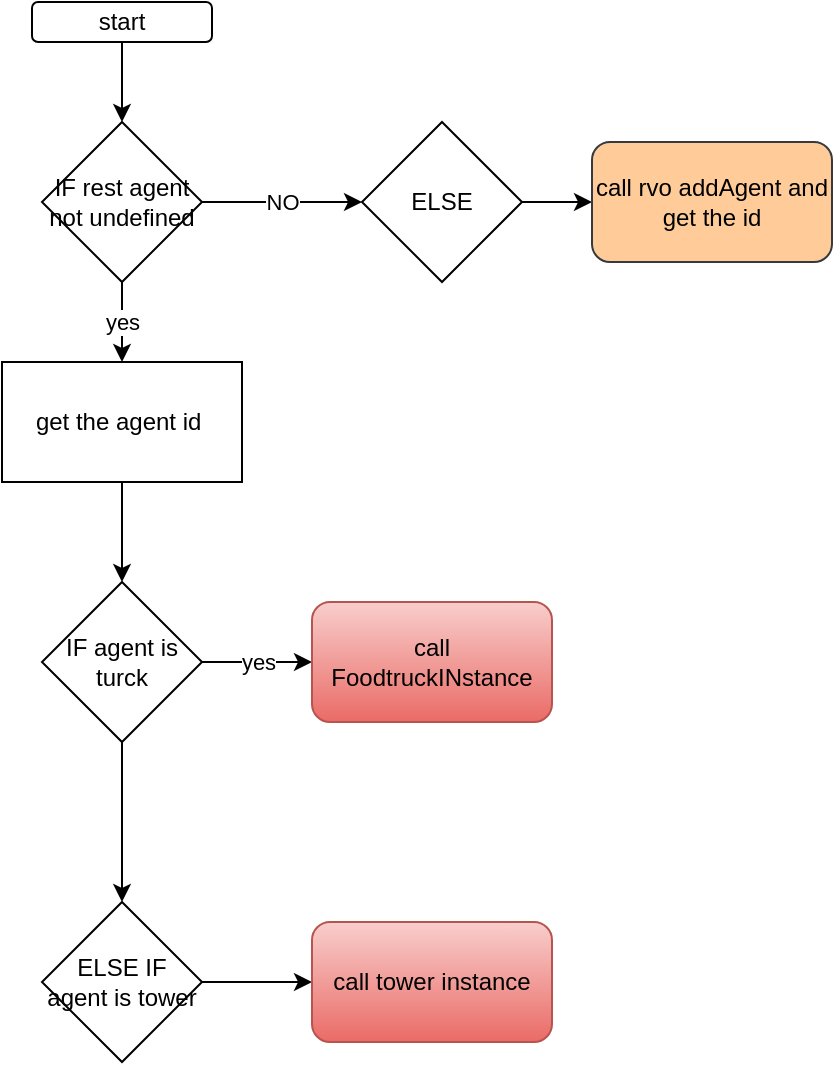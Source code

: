 <mxfile version="17.4.6" type="github">
  <diagram id="weSLRWDzrqAeJKT9qMYH" name="Page-1">
    <mxGraphModel dx="1038" dy="579" grid="1" gridSize="10" guides="1" tooltips="1" connect="1" arrows="1" fold="1" page="1" pageScale="1" pageWidth="850" pageHeight="1100" math="0" shadow="0">
      <root>
        <mxCell id="0" />
        <mxCell id="1" parent="0" />
        <mxCell id="8d95LYzuLx3IlOttUlmi-4" value="" style="edgeStyle=orthogonalEdgeStyle;rounded=0;orthogonalLoop=1;jettySize=auto;html=1;" edge="1" parent="1" source="8d95LYzuLx3IlOttUlmi-2" target="8d95LYzuLx3IlOttUlmi-3">
          <mxGeometry relative="1" as="geometry" />
        </mxCell>
        <mxCell id="8d95LYzuLx3IlOttUlmi-2" value="start" style="rounded=1;whiteSpace=wrap;html=1;" vertex="1" parent="1">
          <mxGeometry x="210" y="30" width="90" height="20" as="geometry" />
        </mxCell>
        <mxCell id="8d95LYzuLx3IlOttUlmi-7" value="yes" style="edgeStyle=orthogonalEdgeStyle;rounded=0;orthogonalLoop=1;jettySize=auto;html=1;" edge="1" parent="1" source="8d95LYzuLx3IlOttUlmi-3" target="8d95LYzuLx3IlOttUlmi-6">
          <mxGeometry relative="1" as="geometry" />
        </mxCell>
        <mxCell id="8d95LYzuLx3IlOttUlmi-11" value="NO" style="edgeStyle=orthogonalEdgeStyle;rounded=0;orthogonalLoop=1;jettySize=auto;html=1;" edge="1" parent="1" source="8d95LYzuLx3IlOttUlmi-3" target="8d95LYzuLx3IlOttUlmi-10">
          <mxGeometry relative="1" as="geometry" />
        </mxCell>
        <mxCell id="8d95LYzuLx3IlOttUlmi-3" value="IF rest agent not undefined" style="rhombus;whiteSpace=wrap;html=1;" vertex="1" parent="1">
          <mxGeometry x="215" y="90" width="80" height="80" as="geometry" />
        </mxCell>
        <mxCell id="8d95LYzuLx3IlOttUlmi-15" value="" style="edgeStyle=orthogonalEdgeStyle;rounded=0;orthogonalLoop=1;jettySize=auto;html=1;" edge="1" parent="1" source="8d95LYzuLx3IlOttUlmi-6" target="8d95LYzuLx3IlOttUlmi-14">
          <mxGeometry relative="1" as="geometry" />
        </mxCell>
        <mxCell id="8d95LYzuLx3IlOttUlmi-6" value="get the agent id&amp;nbsp;" style="whiteSpace=wrap;html=1;" vertex="1" parent="1">
          <mxGeometry x="195" y="210" width="120" height="60" as="geometry" />
        </mxCell>
        <mxCell id="8d95LYzuLx3IlOttUlmi-13" value="" style="edgeStyle=orthogonalEdgeStyle;rounded=0;orthogonalLoop=1;jettySize=auto;html=1;" edge="1" parent="1" source="8d95LYzuLx3IlOttUlmi-10" target="8d95LYzuLx3IlOttUlmi-12">
          <mxGeometry relative="1" as="geometry" />
        </mxCell>
        <mxCell id="8d95LYzuLx3IlOttUlmi-10" value="ELSE" style="rhombus;whiteSpace=wrap;html=1;" vertex="1" parent="1">
          <mxGeometry x="375" y="90" width="80" height="80" as="geometry" />
        </mxCell>
        <mxCell id="8d95LYzuLx3IlOttUlmi-12" value="call rvo addAgent and get the id" style="rounded=1;whiteSpace=wrap;html=1;fillColor=#ffcc99;strokeColor=#36393d;" vertex="1" parent="1">
          <mxGeometry x="490" y="100" width="120" height="60" as="geometry" />
        </mxCell>
        <mxCell id="8d95LYzuLx3IlOttUlmi-19" value="yes" style="edgeStyle=orthogonalEdgeStyle;rounded=0;orthogonalLoop=1;jettySize=auto;html=1;" edge="1" parent="1" source="8d95LYzuLx3IlOttUlmi-14" target="8d95LYzuLx3IlOttUlmi-18">
          <mxGeometry relative="1" as="geometry" />
        </mxCell>
        <mxCell id="8d95LYzuLx3IlOttUlmi-21" value="" style="edgeStyle=orthogonalEdgeStyle;rounded=0;orthogonalLoop=1;jettySize=auto;html=1;" edge="1" parent="1" source="8d95LYzuLx3IlOttUlmi-14" target="8d95LYzuLx3IlOttUlmi-20">
          <mxGeometry relative="1" as="geometry" />
        </mxCell>
        <mxCell id="8d95LYzuLx3IlOttUlmi-14" value="IF agent is turck" style="rhombus;whiteSpace=wrap;html=1;" vertex="1" parent="1">
          <mxGeometry x="215" y="320" width="80" height="80" as="geometry" />
        </mxCell>
        <mxCell id="8d95LYzuLx3IlOttUlmi-18" value="call FoodtruckINstance" style="rounded=1;whiteSpace=wrap;html=1;fillColor=#f8cecc;gradientColor=#ea6b66;strokeColor=#b85450;" vertex="1" parent="1">
          <mxGeometry x="350" y="330" width="120" height="60" as="geometry" />
        </mxCell>
        <mxCell id="8d95LYzuLx3IlOttUlmi-23" value="" style="edgeStyle=orthogonalEdgeStyle;rounded=0;orthogonalLoop=1;jettySize=auto;html=1;" edge="1" parent="1" source="8d95LYzuLx3IlOttUlmi-20" target="8d95LYzuLx3IlOttUlmi-22">
          <mxGeometry relative="1" as="geometry" />
        </mxCell>
        <mxCell id="8d95LYzuLx3IlOttUlmi-20" value="ELSE IF agent is tower" style="rhombus;whiteSpace=wrap;html=1;" vertex="1" parent="1">
          <mxGeometry x="215" y="480" width="80" height="80" as="geometry" />
        </mxCell>
        <mxCell id="8d95LYzuLx3IlOttUlmi-22" value="call tower instance" style="rounded=1;whiteSpace=wrap;html=1;fillColor=#f8cecc;gradientColor=#ea6b66;strokeColor=#b85450;" vertex="1" parent="1">
          <mxGeometry x="350" y="490" width="120" height="60" as="geometry" />
        </mxCell>
      </root>
    </mxGraphModel>
  </diagram>
</mxfile>
